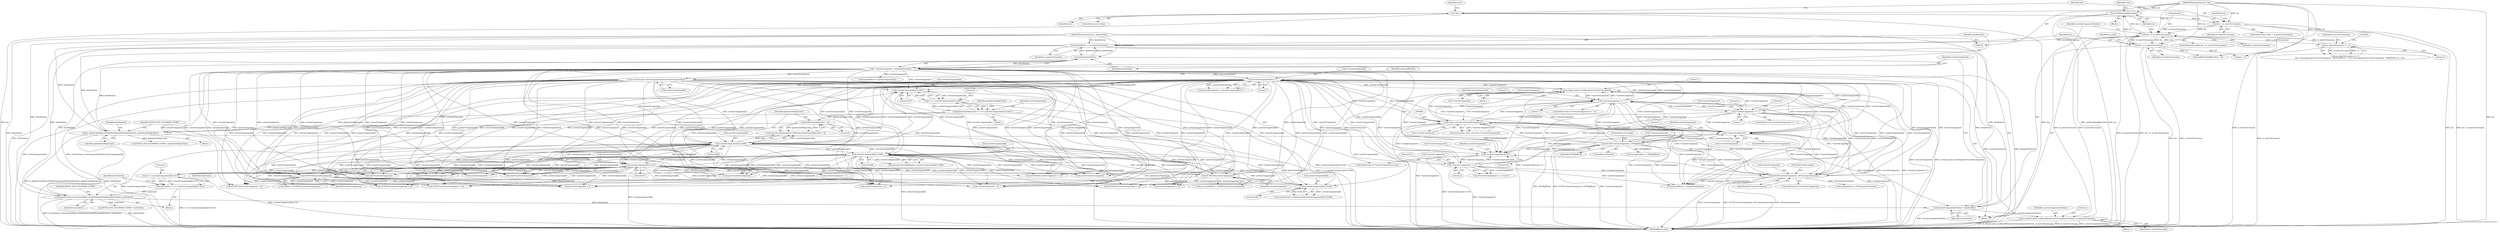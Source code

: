digraph "0_Chrome_4f9c9adef4036aff60b734b4a0045c43c320fe1d_2@API" {
"1000726" [label="(Call,setRemainingBytes(len))"];
"1000159" [label="(Call,len -= m_bytesToConsume)"];
"1000143" [label="(Call,len >= m_bytesToConsume)"];
"1000137" [label="(Call,len < m_bytesToConsume)"];
"1000131" [label="(Call,!len)"];
"1000127" [label="(MethodParameterIn,size_t len)"];
"1000169" [label="(Call,m_frames.last()->addLzwBlock(currentComponentPosition, m_bytesToConsume))"];
"1000148" [label="(Call,currentComponentPosition = dataPosition)"];
"1000156" [label="(Call,dataPosition += m_bytesToConsume)"];
"1000154" [label="(Call,data(dataPosition))"];
"1000126" [label="(MethodParameterIn,size_t dataPosition)"];
"1000253" [label="(Call,m_globalColorMap.setTablePositionAndSize(dataPosition, globalColorMapColors))"];
"1000233" [label="(Call,globalColorMapColors = 2 << (currentComponent[4] & 0x07))"];
"1000235" [label="(Call,2 << (currentComponent[4] & 0x07))"];
"1000237" [label="(Call,currentComponent[4] & 0x07)"];
"1000244" [label="(Call,currentComponent[4] & 0x80)"];
"1000224" [label="(Call,GETINT16(currentComponent))"];
"1000382" [label="(Call,currentFrame->setTransparentPixel(currentComponent[3]))"];
"1000152" [label="(Call,* currentComponent = data(dataPosition))"];
"1000496" [label="(Call,currentComponent[0] & 7)"];
"1000181" [label="(Call,m_frames.last()->setDataSize(*currentComponent))"];
"1000286" [label="(Call,*currentComponent == ',')"];
"1000276" [label="(Call,*currentComponent == '!')"];
"1000481" [label="(Call,static_cast<int>(*currentComponent))"];
"1000352" [label="(Call,!*currentComponent)"];
"1000359" [label="(Call,GETN(*currentComponent, GIFSkipBlock))"];
"1000390" [label="(Call,(*currentComponent) >> 2)"];
"1000378" [label="(Call,*currentComponent & 0x1)"];
"1000428" [label="(Call,GETN(*currentComponent, GIFConsumeComment))"];
"1000652" [label="(Call,currentComponent[8] & 0x80)"];
"1000642" [label="(Call,currentComponent[8] & 0x40)"];
"1000665" [label="(Call,currentComponent[8] & 0x7)"];
"1000543" [label="(Call,GETINT16(currentComponent))"];
"1000249" [label="(Call,globalColorMapColors > 0)"];
"1000670" [label="(Call,currentFrame->localColorMap().setTablePositionAndSize(dataPosition, numColors))"];
"1000661" [label="(Call,numColors = 2 << (currentComponent[8] & 0x7))"];
"1000663" [label="(Call,2 << (currentComponent[8] & 0x7))"];
"1000447" [label="(Call,m_bytesToConsume == 11)"];
"1000129" [label="(Block,)"];
"1000233" [label="(Call,globalColorMapColors = 2 << (currentComponent[4] & 0x07))"];
"1000276" [label="(Call,*currentComponent == '!')"];
"1000729" [label="(Identifier,true)"];
"1000249" [label="(Call,globalColorMapColors > 0)"];
"1000362" [label="(Identifier,GIFSkipBlock)"];
"1000429" [label="(Call,*currentComponent)"];
"1000182" [label="(Call,*currentComponent)"];
"1000221" [label="(Block,)"];
"1000248" [label="(Literal,0x80)"];
"1000287" [label="(Call,*currentComponent)"];
"1000154" [label="(Call,data(dataPosition))"];
"1000288" [label="(Identifier,currentComponent)"];
"1000170" [label="(Identifier,currentComponentPosition)"];
"1000173" [label="(Literal,1)"];
"1000135" [label="(Identifier,true)"];
"1000205" [label="(Call,(char*)currentComponent)"];
"1000449" [label="(Literal,11)"];
"1000241" [label="(Literal,0x07)"];
"1000164" [label="(Block,)"];
"1000653" [label="(Call,currentComponent[8])"];
"1000696" [label="(Call,bytesInBlock = *currentComponent)"];
"1000243" [label="(Call,(currentComponent[4] & 0x80) && globalColorMapColors > 0)"];
"1000363" [label="(ControlStructure,break;)"];
"1000415" [label="(Call,currentComponent + 1)"];
"1000142" [label="(ControlStructure,while (len >= m_bytesToConsume))"];
"1000383" [label="(Call,currentComponent[3])"];
"1000494" [label="(Call,netscapeExtension = currentComponent[0] & 7)"];
"1000236" [label="(Literal,2)"];
"1000431" [label="(Identifier,GIFConsumeComment)"];
"1000171" [label="(Identifier,m_bytesToConsume)"];
"1000652" [label="(Call,currentComponent[8] & 0x80)"];
"1000146" [label="(Block,)"];
"1000390" [label="(Call,(*currentComponent) >> 2)"];
"1000500" [label="(Literal,7)"];
"1000160" [label="(Identifier,len)"];
"1000139" [label="(Identifier,m_bytesToConsume)"];
"1000148" [label="(Call,currentComponentPosition = dataPosition)"];
"1000382" [label="(Call,currentFrame->setTransparentPixel(currentComponent[3]))"];
"1000554" [label="(Call,currentComponent + 4)"];
"1000669" [label="(Literal,0x7)"];
"1000143" [label="(Call,len >= m_bytesToConsume)"];
"1000559" [label="(Call,GETINT16(currentComponent + 6))"];
"1000662" [label="(Identifier,numColors)"];
"1000169" [label="(Call,m_frames.last()->addLzwBlock(currentComponentPosition, m_bytesToConsume))"];
"1000641" [label="(Call,currentFrame->setInterlaced(currentComponent[8] & 0x40))"];
"1000356" [label="(Literal,1)"];
"1000483" [label="(Call,*currentComponent)"];
"1000643" [label="(Call,currentComponent[8])"];
"1000136" [label="(ControlStructure,if (len < m_bytesToConsume))"];
"1000544" [label="(Identifier,currentComponent)"];
"1000150" [label="(Identifier,dataPosition)"];
"1000670" [label="(Call,currentFrame->localColorMap().setTablePositionAndSize(dataPosition, numColors))"];
"1000126" [label="(MethodParameterIn,size_t dataPosition)"];
"1000646" [label="(Literal,0x40)"];
"1000279" [label="(Literal,'!')"];
"1000672" [label="(Identifier,numColors)"];
"1000255" [label="(Identifier,globalColorMapColors)"];
"1000161" [label="(Identifier,m_bytesToConsume)"];
"1000229" [label="(Call,currentComponent + 2)"];
"1000138" [label="(Identifier,len)"];
"1000296" [label="(Literal,0)"];
"1000379" [label="(Call,*currentComponent)"];
"1000727" [label="(Identifier,len)"];
"1000225" [label="(Identifier,currentComponent)"];
"1000250" [label="(Identifier,globalColorMapColors)"];
"1000253" [label="(Call,m_globalColorMap.setTablePositionAndSize(dataPosition, globalColorMapColors))"];
"1000460" [label="(Call,(char*)currentComponent)"];
"1000600" [label="(Call,setRemainingBytes(len + 9))"];
"1000282" [label="(Literal,2)"];
"1000353" [label="(Call,*currentComponent)"];
"1000730" [label="(MethodReturn,bool)"];
"1000158" [label="(Identifier,m_bytesToConsume)"];
"1000245" [label="(Call,currentComponent[4])"];
"1000145" [label="(Identifier,m_bytesToConsume)"];
"1000414" [label="(Call,GETINT16(currentComponent + 1))"];
"1000302" [label="(Call,bytesInBlock = currentComponent[1])"];
"1000234" [label="(Identifier,globalColorMapColors)"];
"1000131" [label="(Call,!len)"];
"1000277" [label="(Call,*currentComponent)"];
"1000127" [label="(MethodParameterIn,size_t len)"];
"1000481" [label="(Call,static_cast<int>(*currentComponent))"];
"1000185" [label="(Literal,1)"];
"1000393" [label="(Literal,2)"];
"1000224" [label="(Call,GETINT16(currentComponent))"];
"1000228" [label="(Call,GETINT16(currentComponent + 2))"];
"1000235" [label="(Call,2 << (currentComponent[4] & 0x07))"];
"1000508" [label="(Call,GETINT16(currentComponent + 1))"];
"1000428" [label="(Call,GETN(*currentComponent, GIFConsumeComment))"];
"1000541" [label="(Call,xOffset = GETINT16(currentComponent))"];
"1000547" [label="(Call,GETINT16(currentComponent + 2))"];
"1000137" [label="(Call,len < m_bytesToConsume)"];
"1000257" [label="(Call,BYTES_PER_COLORMAP_ENTRY * globalColorMapColors)"];
"1000359" [label="(Call,GETN(*currentComponent, GIFSkipBlock))"];
"1000378" [label="(Call,*currentComponent & 0x1)"];
"1000130" [label="(ControlStructure,if (!len))"];
"1000601" [label="(Call,len + 9)"];
"1000389" [label="(Call,((*currentComponent) >> 2) & 0x7)"];
"1000726" [label="(Call,setRemainingBytes(len))"];
"1000642" [label="(Call,currentComponent[8] & 0x40)"];
"1000425" [label="(ControlStructure,if (*currentComponent))"];
"1000177" [label="(Block,)"];
"1000157" [label="(Identifier,dataPosition)"];
"1000381" [label="(Literal,0x1)"];
"1000335" [label="(Call,exceptionState = GIFConsumeComment)"];
"1000548" [label="(Call,currentComponent + 2)"];
"1000275" [label="(ControlStructure,if (*currentComponent == '!'))"];
"1000663" [label="(Call,2 << (currentComponent[8] & 0x7))"];
"1000671" [label="(Identifier,dataPosition)"];
"1000497" [label="(Call,currentComponent[0])"];
"1000388" [label="(Identifier,disposalMethod)"];
"1000289" [label="(Literal,',')"];
"1000181" [label="(Call,m_frames.last()->setDataSize(*currentComponent))"];
"1000251" [label="(Literal,0)"];
"1000659" [label="(Block,)"];
"1000394" [label="(Literal,0x7)"];
"1000254" [label="(Identifier,dataPosition)"];
"1000358" [label="(ControlStructure,else)"];
"1000155" [label="(Identifier,dataPosition)"];
"1000553" [label="(Call,GETINT16(currentComponent + 4))"];
"1000479" [label="(Call,std::max(3, static_cast<int>(*currentComponent)))"];
"1000656" [label="(Literal,0x80)"];
"1000163" [label="(Identifier,m_state)"];
"1000258" [label="(Identifier,BYTES_PER_COLORMAP_ENTRY)"];
"1000352" [label="(Call,!*currentComponent)"];
"1000560" [label="(Call,currentComponent + 6)"];
"1000149" [label="(Identifier,currentComponentPosition)"];
"1000675" [label="(Identifier,BYTES_PER_COLORMAP_ENTRY)"];
"1000153" [label="(Identifier,currentComponent)"];
"1000152" [label="(Call,* currentComponent = data(dataPosition))"];
"1000446" [label="(Call,m_bytesToConsume == 11\n                && (!strncmp((char*)currentComponent, \"NETSCAPE2.0\", 11) || !strncmp((char*)currentComponent, \"ANIMEXTS1.0\", 11)))"];
"1000453" [label="(Call,(char*)currentComponent)"];
"1000650" [label="(Call,isLocalColormapDefined = currentComponent[8] & 0x80)"];
"1000447" [label="(Call,m_bytesToConsume == 11)"];
"1000132" [label="(Identifier,len)"];
"1000141" [label="(Identifier,true)"];
"1000252" [label="(Block,)"];
"1000193" [label="(Call,(char*)currentComponent)"];
"1000308" [label="(Call,exceptionState = GIFSkipBlock)"];
"1000666" [label="(Call,currentComponent[8])"];
"1000361" [label="(Identifier,currentComponent)"];
"1000377" [label="(ControlStructure,if (*currentComponent & 0x1))"];
"1000246" [label="(Identifier,currentComponent)"];
"1000156" [label="(Call,dataPosition += m_bytesToConsume)"];
"1000509" [label="(Call,currentComponent + 1)"];
"1000665" [label="(Call,currentComponent[8] & 0x7)"];
"1000436" [label="(ControlStructure,break;)"];
"1000244" [label="(Call,currentComponent[4] & 0x80)"];
"1000543" [label="(Call,GETINT16(currentComponent))"];
"1000292" [label="(Literal,9)"];
"1000664" [label="(Literal,2)"];
"1000391" [label="(Call,*currentComponent)"];
"1000159" [label="(Call,len -= m_bytesToConsume)"];
"1000222" [label="(Call,m_screenWidth = GETINT16(currentComponent))"];
"1000238" [label="(Call,currentComponent[4])"];
"1000286" [label="(Call,*currentComponent == ',')"];
"1000237" [label="(Call,currentComponent[4] & 0x07)"];
"1000360" [label="(Call,*currentComponent)"];
"1000285" [label="(ControlStructure,if (*currentComponent == ','))"];
"1000661" [label="(Call,numColors = 2 << (currentComponent[8] & 0x7))"];
"1000496" [label="(Call,currentComponent[0] & 7)"];
"1000144" [label="(Identifier,len)"];
"1000674" [label="(Call,BYTES_PER_COLORMAP_ENTRY * numColors)"];
"1000448" [label="(Identifier,m_bytesToConsume)"];
"1000384" [label="(Identifier,currentComponent)"];
"1000351" [label="(ControlStructure,if (!*currentComponent))"];
"1000726" -> "1000129"  [label="AST: "];
"1000726" -> "1000727"  [label="CFG: "];
"1000727" -> "1000726"  [label="AST: "];
"1000729" -> "1000726"  [label="CFG: "];
"1000726" -> "1000730"  [label="DDG: len"];
"1000726" -> "1000730"  [label="DDG: setRemainingBytes(len)"];
"1000159" -> "1000726"  [label="DDG: len"];
"1000143" -> "1000726"  [label="DDG: len"];
"1000127" -> "1000726"  [label="DDG: len"];
"1000159" -> "1000146"  [label="AST: "];
"1000159" -> "1000161"  [label="CFG: "];
"1000160" -> "1000159"  [label="AST: "];
"1000161" -> "1000159"  [label="AST: "];
"1000163" -> "1000159"  [label="CFG: "];
"1000159" -> "1000730"  [label="DDG: len"];
"1000159" -> "1000730"  [label="DDG: m_bytesToConsume"];
"1000159" -> "1000143"  [label="DDG: len"];
"1000143" -> "1000159"  [label="DDG: m_bytesToConsume"];
"1000143" -> "1000159"  [label="DDG: len"];
"1000127" -> "1000159"  [label="DDG: len"];
"1000159" -> "1000600"  [label="DDG: len"];
"1000159" -> "1000601"  [label="DDG: len"];
"1000143" -> "1000142"  [label="AST: "];
"1000143" -> "1000145"  [label="CFG: "];
"1000144" -> "1000143"  [label="AST: "];
"1000145" -> "1000143"  [label="AST: "];
"1000149" -> "1000143"  [label="CFG: "];
"1000727" -> "1000143"  [label="CFG: "];
"1000143" -> "1000730"  [label="DDG: m_bytesToConsume"];
"1000143" -> "1000730"  [label="DDG: len >= m_bytesToConsume"];
"1000137" -> "1000143"  [label="DDG: len"];
"1000137" -> "1000143"  [label="DDG: m_bytesToConsume"];
"1000127" -> "1000143"  [label="DDG: len"];
"1000169" -> "1000143"  [label="DDG: m_bytesToConsume"];
"1000447" -> "1000143"  [label="DDG: m_bytesToConsume"];
"1000143" -> "1000156"  [label="DDG: m_bytesToConsume"];
"1000143" -> "1000169"  [label="DDG: m_bytesToConsume"];
"1000143" -> "1000447"  [label="DDG: m_bytesToConsume"];
"1000137" -> "1000136"  [label="AST: "];
"1000137" -> "1000139"  [label="CFG: "];
"1000138" -> "1000137"  [label="AST: "];
"1000139" -> "1000137"  [label="AST: "];
"1000141" -> "1000137"  [label="CFG: "];
"1000144" -> "1000137"  [label="CFG: "];
"1000137" -> "1000730"  [label="DDG: m_bytesToConsume"];
"1000137" -> "1000730"  [label="DDG: len"];
"1000137" -> "1000730"  [label="DDG: len < m_bytesToConsume"];
"1000131" -> "1000137"  [label="DDG: len"];
"1000127" -> "1000137"  [label="DDG: len"];
"1000131" -> "1000130"  [label="AST: "];
"1000131" -> "1000132"  [label="CFG: "];
"1000132" -> "1000131"  [label="AST: "];
"1000135" -> "1000131"  [label="CFG: "];
"1000138" -> "1000131"  [label="CFG: "];
"1000131" -> "1000730"  [label="DDG: len"];
"1000131" -> "1000730"  [label="DDG: !len"];
"1000127" -> "1000131"  [label="DDG: len"];
"1000127" -> "1000125"  [label="AST: "];
"1000127" -> "1000730"  [label="DDG: len"];
"1000127" -> "1000600"  [label="DDG: len"];
"1000127" -> "1000601"  [label="DDG: len"];
"1000169" -> "1000164"  [label="AST: "];
"1000169" -> "1000171"  [label="CFG: "];
"1000170" -> "1000169"  [label="AST: "];
"1000171" -> "1000169"  [label="AST: "];
"1000173" -> "1000169"  [label="CFG: "];
"1000169" -> "1000730"  [label="DDG: m_frames.last()->addLzwBlock(currentComponentPosition, m_bytesToConsume)"];
"1000169" -> "1000730"  [label="DDG: m_bytesToConsume"];
"1000169" -> "1000730"  [label="DDG: currentComponentPosition"];
"1000148" -> "1000169"  [label="DDG: currentComponentPosition"];
"1000148" -> "1000146"  [label="AST: "];
"1000148" -> "1000150"  [label="CFG: "];
"1000149" -> "1000148"  [label="AST: "];
"1000150" -> "1000148"  [label="AST: "];
"1000153" -> "1000148"  [label="CFG: "];
"1000148" -> "1000730"  [label="DDG: currentComponentPosition"];
"1000156" -> "1000148"  [label="DDG: dataPosition"];
"1000253" -> "1000148"  [label="DDG: dataPosition"];
"1000670" -> "1000148"  [label="DDG: dataPosition"];
"1000126" -> "1000148"  [label="DDG: dataPosition"];
"1000156" -> "1000146"  [label="AST: "];
"1000156" -> "1000158"  [label="CFG: "];
"1000157" -> "1000156"  [label="AST: "];
"1000158" -> "1000156"  [label="AST: "];
"1000160" -> "1000156"  [label="CFG: "];
"1000156" -> "1000730"  [label="DDG: dataPosition"];
"1000156" -> "1000154"  [label="DDG: dataPosition"];
"1000154" -> "1000156"  [label="DDG: dataPosition"];
"1000126" -> "1000156"  [label="DDG: dataPosition"];
"1000156" -> "1000253"  [label="DDG: dataPosition"];
"1000156" -> "1000670"  [label="DDG: dataPosition"];
"1000154" -> "1000152"  [label="AST: "];
"1000154" -> "1000155"  [label="CFG: "];
"1000155" -> "1000154"  [label="AST: "];
"1000152" -> "1000154"  [label="CFG: "];
"1000154" -> "1000152"  [label="DDG: dataPosition"];
"1000126" -> "1000154"  [label="DDG: dataPosition"];
"1000253" -> "1000154"  [label="DDG: dataPosition"];
"1000670" -> "1000154"  [label="DDG: dataPosition"];
"1000126" -> "1000125"  [label="AST: "];
"1000126" -> "1000730"  [label="DDG: dataPosition"];
"1000126" -> "1000253"  [label="DDG: dataPosition"];
"1000126" -> "1000670"  [label="DDG: dataPosition"];
"1000253" -> "1000252"  [label="AST: "];
"1000253" -> "1000255"  [label="CFG: "];
"1000254" -> "1000253"  [label="AST: "];
"1000255" -> "1000253"  [label="AST: "];
"1000258" -> "1000253"  [label="CFG: "];
"1000253" -> "1000730"  [label="DDG: m_globalColorMap.setTablePositionAndSize(dataPosition, globalColorMapColors)"];
"1000253" -> "1000730"  [label="DDG: dataPosition"];
"1000233" -> "1000253"  [label="DDG: globalColorMapColors"];
"1000249" -> "1000253"  [label="DDG: globalColorMapColors"];
"1000253" -> "1000257"  [label="DDG: globalColorMapColors"];
"1000233" -> "1000221"  [label="AST: "];
"1000233" -> "1000235"  [label="CFG: "];
"1000234" -> "1000233"  [label="AST: "];
"1000235" -> "1000233"  [label="AST: "];
"1000246" -> "1000233"  [label="CFG: "];
"1000233" -> "1000730"  [label="DDG: 2 << (currentComponent[4] & 0x07)"];
"1000233" -> "1000730"  [label="DDG: globalColorMapColors"];
"1000235" -> "1000233"  [label="DDG: 2"];
"1000235" -> "1000233"  [label="DDG: currentComponent[4] & 0x07"];
"1000233" -> "1000249"  [label="DDG: globalColorMapColors"];
"1000235" -> "1000237"  [label="CFG: "];
"1000236" -> "1000235"  [label="AST: "];
"1000237" -> "1000235"  [label="AST: "];
"1000235" -> "1000730"  [label="DDG: currentComponent[4] & 0x07"];
"1000237" -> "1000235"  [label="DDG: currentComponent[4]"];
"1000237" -> "1000235"  [label="DDG: 0x07"];
"1000237" -> "1000241"  [label="CFG: "];
"1000238" -> "1000237"  [label="AST: "];
"1000241" -> "1000237"  [label="AST: "];
"1000244" -> "1000237"  [label="DDG: currentComponent[4]"];
"1000224" -> "1000237"  [label="DDG: currentComponent"];
"1000382" -> "1000237"  [label="DDG: currentComponent[3]"];
"1000496" -> "1000237"  [label="DDG: currentComponent[0]"];
"1000652" -> "1000237"  [label="DDG: currentComponent[8]"];
"1000665" -> "1000237"  [label="DDG: currentComponent[8]"];
"1000152" -> "1000237"  [label="DDG: currentComponent"];
"1000237" -> "1000244"  [label="DDG: currentComponent[4]"];
"1000244" -> "1000243"  [label="AST: "];
"1000244" -> "1000248"  [label="CFG: "];
"1000245" -> "1000244"  [label="AST: "];
"1000248" -> "1000244"  [label="AST: "];
"1000250" -> "1000244"  [label="CFG: "];
"1000243" -> "1000244"  [label="CFG: "];
"1000244" -> "1000730"  [label="DDG: currentComponent[4]"];
"1000244" -> "1000193"  [label="DDG: currentComponent[4]"];
"1000244" -> "1000205"  [label="DDG: currentComponent[4]"];
"1000244" -> "1000224"  [label="DDG: currentComponent[4]"];
"1000244" -> "1000228"  [label="DDG: currentComponent[4]"];
"1000244" -> "1000229"  [label="DDG: currentComponent[4]"];
"1000244" -> "1000243"  [label="DDG: currentComponent[4]"];
"1000244" -> "1000243"  [label="DDG: 0x80"];
"1000224" -> "1000244"  [label="DDG: currentComponent"];
"1000382" -> "1000244"  [label="DDG: currentComponent[3]"];
"1000496" -> "1000244"  [label="DDG: currentComponent[0]"];
"1000652" -> "1000244"  [label="DDG: currentComponent[8]"];
"1000665" -> "1000244"  [label="DDG: currentComponent[8]"];
"1000152" -> "1000244"  [label="DDG: currentComponent"];
"1000244" -> "1000414"  [label="DDG: currentComponent[4]"];
"1000244" -> "1000415"  [label="DDG: currentComponent[4]"];
"1000244" -> "1000453"  [label="DDG: currentComponent[4]"];
"1000244" -> "1000460"  [label="DDG: currentComponent[4]"];
"1000244" -> "1000508"  [label="DDG: currentComponent[4]"];
"1000244" -> "1000509"  [label="DDG: currentComponent[4]"];
"1000244" -> "1000543"  [label="DDG: currentComponent[4]"];
"1000244" -> "1000547"  [label="DDG: currentComponent[4]"];
"1000244" -> "1000548"  [label="DDG: currentComponent[4]"];
"1000244" -> "1000553"  [label="DDG: currentComponent[4]"];
"1000244" -> "1000554"  [label="DDG: currentComponent[4]"];
"1000244" -> "1000559"  [label="DDG: currentComponent[4]"];
"1000244" -> "1000560"  [label="DDG: currentComponent[4]"];
"1000244" -> "1000642"  [label="DDG: currentComponent[4]"];
"1000244" -> "1000652"  [label="DDG: currentComponent[4]"];
"1000244" -> "1000665"  [label="DDG: currentComponent[4]"];
"1000224" -> "1000222"  [label="AST: "];
"1000224" -> "1000225"  [label="CFG: "];
"1000225" -> "1000224"  [label="AST: "];
"1000222" -> "1000224"  [label="CFG: "];
"1000224" -> "1000222"  [label="DDG: currentComponent"];
"1000382" -> "1000224"  [label="DDG: currentComponent[3]"];
"1000496" -> "1000224"  [label="DDG: currentComponent[0]"];
"1000652" -> "1000224"  [label="DDG: currentComponent[8]"];
"1000152" -> "1000224"  [label="DDG: currentComponent"];
"1000665" -> "1000224"  [label="DDG: currentComponent[8]"];
"1000224" -> "1000228"  [label="DDG: currentComponent"];
"1000224" -> "1000229"  [label="DDG: currentComponent"];
"1000382" -> "1000377"  [label="AST: "];
"1000382" -> "1000383"  [label="CFG: "];
"1000383" -> "1000382"  [label="AST: "];
"1000388" -> "1000382"  [label="CFG: "];
"1000382" -> "1000730"  [label="DDG: currentComponent[3]"];
"1000382" -> "1000730"  [label="DDG: currentFrame->setTransparentPixel(currentComponent[3])"];
"1000382" -> "1000193"  [label="DDG: currentComponent[3]"];
"1000382" -> "1000205"  [label="DDG: currentComponent[3]"];
"1000382" -> "1000228"  [label="DDG: currentComponent[3]"];
"1000382" -> "1000229"  [label="DDG: currentComponent[3]"];
"1000152" -> "1000382"  [label="DDG: currentComponent"];
"1000382" -> "1000414"  [label="DDG: currentComponent[3]"];
"1000382" -> "1000415"  [label="DDG: currentComponent[3]"];
"1000382" -> "1000453"  [label="DDG: currentComponent[3]"];
"1000382" -> "1000460"  [label="DDG: currentComponent[3]"];
"1000382" -> "1000508"  [label="DDG: currentComponent[3]"];
"1000382" -> "1000509"  [label="DDG: currentComponent[3]"];
"1000382" -> "1000543"  [label="DDG: currentComponent[3]"];
"1000382" -> "1000547"  [label="DDG: currentComponent[3]"];
"1000382" -> "1000548"  [label="DDG: currentComponent[3]"];
"1000382" -> "1000553"  [label="DDG: currentComponent[3]"];
"1000382" -> "1000554"  [label="DDG: currentComponent[3]"];
"1000382" -> "1000559"  [label="DDG: currentComponent[3]"];
"1000382" -> "1000560"  [label="DDG: currentComponent[3]"];
"1000382" -> "1000642"  [label="DDG: currentComponent[3]"];
"1000382" -> "1000652"  [label="DDG: currentComponent[3]"];
"1000382" -> "1000665"  [label="DDG: currentComponent[3]"];
"1000152" -> "1000146"  [label="AST: "];
"1000153" -> "1000152"  [label="AST: "];
"1000157" -> "1000152"  [label="CFG: "];
"1000152" -> "1000730"  [label="DDG: currentComponent"];
"1000152" -> "1000730"  [label="DDG: data(dataPosition)"];
"1000152" -> "1000193"  [label="DDG: currentComponent"];
"1000152" -> "1000205"  [label="DDG: currentComponent"];
"1000152" -> "1000228"  [label="DDG: currentComponent"];
"1000152" -> "1000229"  [label="DDG: currentComponent"];
"1000152" -> "1000302"  [label="DDG: currentComponent"];
"1000152" -> "1000414"  [label="DDG: currentComponent"];
"1000152" -> "1000415"  [label="DDG: currentComponent"];
"1000152" -> "1000453"  [label="DDG: currentComponent"];
"1000152" -> "1000460"  [label="DDG: currentComponent"];
"1000152" -> "1000496"  [label="DDG: currentComponent"];
"1000152" -> "1000508"  [label="DDG: currentComponent"];
"1000152" -> "1000509"  [label="DDG: currentComponent"];
"1000152" -> "1000543"  [label="DDG: currentComponent"];
"1000152" -> "1000547"  [label="DDG: currentComponent"];
"1000152" -> "1000548"  [label="DDG: currentComponent"];
"1000152" -> "1000553"  [label="DDG: currentComponent"];
"1000152" -> "1000554"  [label="DDG: currentComponent"];
"1000152" -> "1000559"  [label="DDG: currentComponent"];
"1000152" -> "1000560"  [label="DDG: currentComponent"];
"1000152" -> "1000642"  [label="DDG: currentComponent"];
"1000152" -> "1000652"  [label="DDG: currentComponent"];
"1000152" -> "1000665"  [label="DDG: currentComponent"];
"1000496" -> "1000494"  [label="AST: "];
"1000496" -> "1000500"  [label="CFG: "];
"1000497" -> "1000496"  [label="AST: "];
"1000500" -> "1000496"  [label="AST: "];
"1000494" -> "1000496"  [label="CFG: "];
"1000496" -> "1000730"  [label="DDG: currentComponent[0]"];
"1000496" -> "1000181"  [label="DDG: currentComponent[0]"];
"1000496" -> "1000193"  [label="DDG: currentComponent[0]"];
"1000496" -> "1000205"  [label="DDG: currentComponent[0]"];
"1000496" -> "1000228"  [label="DDG: currentComponent[0]"];
"1000496" -> "1000229"  [label="DDG: currentComponent[0]"];
"1000496" -> "1000276"  [label="DDG: currentComponent[0]"];
"1000496" -> "1000286"  [label="DDG: currentComponent[0]"];
"1000496" -> "1000352"  [label="DDG: currentComponent[0]"];
"1000496" -> "1000359"  [label="DDG: currentComponent[0]"];
"1000496" -> "1000378"  [label="DDG: currentComponent[0]"];
"1000496" -> "1000390"  [label="DDG: currentComponent[0]"];
"1000496" -> "1000414"  [label="DDG: currentComponent[0]"];
"1000496" -> "1000415"  [label="DDG: currentComponent[0]"];
"1000496" -> "1000428"  [label="DDG: currentComponent[0]"];
"1000496" -> "1000453"  [label="DDG: currentComponent[0]"];
"1000496" -> "1000460"  [label="DDG: currentComponent[0]"];
"1000496" -> "1000481"  [label="DDG: currentComponent[0]"];
"1000496" -> "1000494"  [label="DDG: currentComponent[0]"];
"1000496" -> "1000494"  [label="DDG: 7"];
"1000181" -> "1000496"  [label="DDG: *currentComponent"];
"1000286" -> "1000496"  [label="DDG: *currentComponent"];
"1000481" -> "1000496"  [label="DDG: *currentComponent"];
"1000352" -> "1000496"  [label="DDG: *currentComponent"];
"1000359" -> "1000496"  [label="DDG: *currentComponent"];
"1000276" -> "1000496"  [label="DDG: *currentComponent"];
"1000390" -> "1000496"  [label="DDG: *currentComponent"];
"1000428" -> "1000496"  [label="DDG: *currentComponent"];
"1000496" -> "1000508"  [label="DDG: currentComponent[0]"];
"1000496" -> "1000509"  [label="DDG: currentComponent[0]"];
"1000496" -> "1000543"  [label="DDG: currentComponent[0]"];
"1000496" -> "1000547"  [label="DDG: currentComponent[0]"];
"1000496" -> "1000548"  [label="DDG: currentComponent[0]"];
"1000496" -> "1000553"  [label="DDG: currentComponent[0]"];
"1000496" -> "1000554"  [label="DDG: currentComponent[0]"];
"1000496" -> "1000559"  [label="DDG: currentComponent[0]"];
"1000496" -> "1000560"  [label="DDG: currentComponent[0]"];
"1000496" -> "1000642"  [label="DDG: currentComponent[0]"];
"1000496" -> "1000652"  [label="DDG: currentComponent[0]"];
"1000496" -> "1000665"  [label="DDG: currentComponent[0]"];
"1000496" -> "1000696"  [label="DDG: currentComponent[0]"];
"1000181" -> "1000177"  [label="AST: "];
"1000181" -> "1000182"  [label="CFG: "];
"1000182" -> "1000181"  [label="AST: "];
"1000185" -> "1000181"  [label="CFG: "];
"1000181" -> "1000730"  [label="DDG: *currentComponent"];
"1000181" -> "1000730"  [label="DDG: m_frames.last()->setDataSize(*currentComponent)"];
"1000286" -> "1000181"  [label="DDG: *currentComponent"];
"1000481" -> "1000181"  [label="DDG: *currentComponent"];
"1000352" -> "1000181"  [label="DDG: *currentComponent"];
"1000359" -> "1000181"  [label="DDG: *currentComponent"];
"1000276" -> "1000181"  [label="DDG: *currentComponent"];
"1000390" -> "1000181"  [label="DDG: *currentComponent"];
"1000428" -> "1000181"  [label="DDG: *currentComponent"];
"1000181" -> "1000276"  [label="DDG: *currentComponent"];
"1000181" -> "1000352"  [label="DDG: *currentComponent"];
"1000181" -> "1000378"  [label="DDG: *currentComponent"];
"1000181" -> "1000428"  [label="DDG: *currentComponent"];
"1000181" -> "1000481"  [label="DDG: *currentComponent"];
"1000181" -> "1000696"  [label="DDG: *currentComponent"];
"1000286" -> "1000285"  [label="AST: "];
"1000286" -> "1000289"  [label="CFG: "];
"1000287" -> "1000286"  [label="AST: "];
"1000289" -> "1000286"  [label="AST: "];
"1000292" -> "1000286"  [label="CFG: "];
"1000296" -> "1000286"  [label="CFG: "];
"1000286" -> "1000730"  [label="DDG: *currentComponent == ','"];
"1000286" -> "1000730"  [label="DDG: *currentComponent"];
"1000286" -> "1000276"  [label="DDG: *currentComponent"];
"1000276" -> "1000286"  [label="DDG: *currentComponent"];
"1000286" -> "1000352"  [label="DDG: *currentComponent"];
"1000286" -> "1000378"  [label="DDG: *currentComponent"];
"1000286" -> "1000428"  [label="DDG: *currentComponent"];
"1000286" -> "1000481"  [label="DDG: *currentComponent"];
"1000286" -> "1000696"  [label="DDG: *currentComponent"];
"1000276" -> "1000275"  [label="AST: "];
"1000276" -> "1000279"  [label="CFG: "];
"1000277" -> "1000276"  [label="AST: "];
"1000279" -> "1000276"  [label="AST: "];
"1000282" -> "1000276"  [label="CFG: "];
"1000288" -> "1000276"  [label="CFG: "];
"1000276" -> "1000730"  [label="DDG: *currentComponent == '!'"];
"1000276" -> "1000730"  [label="DDG: *currentComponent"];
"1000481" -> "1000276"  [label="DDG: *currentComponent"];
"1000352" -> "1000276"  [label="DDG: *currentComponent"];
"1000359" -> "1000276"  [label="DDG: *currentComponent"];
"1000390" -> "1000276"  [label="DDG: *currentComponent"];
"1000428" -> "1000276"  [label="DDG: *currentComponent"];
"1000276" -> "1000352"  [label="DDG: *currentComponent"];
"1000276" -> "1000378"  [label="DDG: *currentComponent"];
"1000276" -> "1000428"  [label="DDG: *currentComponent"];
"1000276" -> "1000481"  [label="DDG: *currentComponent"];
"1000276" -> "1000696"  [label="DDG: *currentComponent"];
"1000481" -> "1000479"  [label="AST: "];
"1000481" -> "1000483"  [label="CFG: "];
"1000482" -> "1000481"  [label="AST: "];
"1000483" -> "1000481"  [label="AST: "];
"1000479" -> "1000481"  [label="CFG: "];
"1000481" -> "1000730"  [label="DDG: *currentComponent"];
"1000481" -> "1000352"  [label="DDG: *currentComponent"];
"1000481" -> "1000378"  [label="DDG: *currentComponent"];
"1000481" -> "1000428"  [label="DDG: *currentComponent"];
"1000481" -> "1000479"  [label="DDG: *currentComponent"];
"1000352" -> "1000481"  [label="DDG: *currentComponent"];
"1000359" -> "1000481"  [label="DDG: *currentComponent"];
"1000390" -> "1000481"  [label="DDG: *currentComponent"];
"1000428" -> "1000481"  [label="DDG: *currentComponent"];
"1000481" -> "1000696"  [label="DDG: *currentComponent"];
"1000352" -> "1000351"  [label="AST: "];
"1000352" -> "1000353"  [label="CFG: "];
"1000353" -> "1000352"  [label="AST: "];
"1000356" -> "1000352"  [label="CFG: "];
"1000361" -> "1000352"  [label="CFG: "];
"1000352" -> "1000730"  [label="DDG: *currentComponent"];
"1000352" -> "1000730"  [label="DDG: !*currentComponent"];
"1000359" -> "1000352"  [label="DDG: *currentComponent"];
"1000390" -> "1000352"  [label="DDG: *currentComponent"];
"1000428" -> "1000352"  [label="DDG: *currentComponent"];
"1000352" -> "1000359"  [label="DDG: *currentComponent"];
"1000352" -> "1000378"  [label="DDG: *currentComponent"];
"1000352" -> "1000428"  [label="DDG: *currentComponent"];
"1000352" -> "1000696"  [label="DDG: *currentComponent"];
"1000359" -> "1000358"  [label="AST: "];
"1000359" -> "1000362"  [label="CFG: "];
"1000360" -> "1000359"  [label="AST: "];
"1000362" -> "1000359"  [label="AST: "];
"1000363" -> "1000359"  [label="CFG: "];
"1000359" -> "1000730"  [label="DDG: *currentComponent"];
"1000359" -> "1000730"  [label="DDG: GIFSkipBlock"];
"1000359" -> "1000730"  [label="DDG: GETN(*currentComponent, GIFSkipBlock)"];
"1000359" -> "1000308"  [label="DDG: GIFSkipBlock"];
"1000359" -> "1000378"  [label="DDG: *currentComponent"];
"1000359" -> "1000428"  [label="DDG: *currentComponent"];
"1000359" -> "1000696"  [label="DDG: *currentComponent"];
"1000390" -> "1000389"  [label="AST: "];
"1000390" -> "1000393"  [label="CFG: "];
"1000391" -> "1000390"  [label="AST: "];
"1000393" -> "1000390"  [label="AST: "];
"1000394" -> "1000390"  [label="CFG: "];
"1000390" -> "1000730"  [label="DDG: *currentComponent"];
"1000390" -> "1000378"  [label="DDG: *currentComponent"];
"1000390" -> "1000389"  [label="DDG: *currentComponent"];
"1000390" -> "1000389"  [label="DDG: 2"];
"1000378" -> "1000390"  [label="DDG: *currentComponent"];
"1000390" -> "1000428"  [label="DDG: *currentComponent"];
"1000390" -> "1000696"  [label="DDG: *currentComponent"];
"1000378" -> "1000377"  [label="AST: "];
"1000378" -> "1000381"  [label="CFG: "];
"1000379" -> "1000378"  [label="AST: "];
"1000381" -> "1000378"  [label="AST: "];
"1000384" -> "1000378"  [label="CFG: "];
"1000388" -> "1000378"  [label="CFG: "];
"1000378" -> "1000730"  [label="DDG: *currentComponent & 0x1"];
"1000428" -> "1000378"  [label="DDG: *currentComponent"];
"1000428" -> "1000425"  [label="AST: "];
"1000428" -> "1000431"  [label="CFG: "];
"1000429" -> "1000428"  [label="AST: "];
"1000431" -> "1000428"  [label="AST: "];
"1000436" -> "1000428"  [label="CFG: "];
"1000428" -> "1000730"  [label="DDG: GETN(*currentComponent, GIFConsumeComment)"];
"1000428" -> "1000730"  [label="DDG: GIFConsumeComment"];
"1000428" -> "1000730"  [label="DDG: *currentComponent"];
"1000428" -> "1000335"  [label="DDG: GIFConsumeComment"];
"1000428" -> "1000696"  [label="DDG: *currentComponent"];
"1000652" -> "1000650"  [label="AST: "];
"1000652" -> "1000656"  [label="CFG: "];
"1000653" -> "1000652"  [label="AST: "];
"1000656" -> "1000652"  [label="AST: "];
"1000650" -> "1000652"  [label="CFG: "];
"1000652" -> "1000730"  [label="DDG: currentComponent[8]"];
"1000652" -> "1000193"  [label="DDG: currentComponent[8]"];
"1000652" -> "1000205"  [label="DDG: currentComponent[8]"];
"1000652" -> "1000228"  [label="DDG: currentComponent[8]"];
"1000652" -> "1000229"  [label="DDG: currentComponent[8]"];
"1000652" -> "1000414"  [label="DDG: currentComponent[8]"];
"1000652" -> "1000415"  [label="DDG: currentComponent[8]"];
"1000652" -> "1000453"  [label="DDG: currentComponent[8]"];
"1000652" -> "1000460"  [label="DDG: currentComponent[8]"];
"1000652" -> "1000508"  [label="DDG: currentComponent[8]"];
"1000652" -> "1000509"  [label="DDG: currentComponent[8]"];
"1000652" -> "1000543"  [label="DDG: currentComponent[8]"];
"1000652" -> "1000547"  [label="DDG: currentComponent[8]"];
"1000652" -> "1000548"  [label="DDG: currentComponent[8]"];
"1000652" -> "1000553"  [label="DDG: currentComponent[8]"];
"1000652" -> "1000554"  [label="DDG: currentComponent[8]"];
"1000652" -> "1000559"  [label="DDG: currentComponent[8]"];
"1000652" -> "1000560"  [label="DDG: currentComponent[8]"];
"1000652" -> "1000642"  [label="DDG: currentComponent[8]"];
"1000652" -> "1000650"  [label="DDG: currentComponent[8]"];
"1000652" -> "1000650"  [label="DDG: 0x80"];
"1000642" -> "1000652"  [label="DDG: currentComponent[8]"];
"1000665" -> "1000652"  [label="DDG: currentComponent[8]"];
"1000543" -> "1000652"  [label="DDG: currentComponent"];
"1000652" -> "1000665"  [label="DDG: currentComponent[8]"];
"1000642" -> "1000641"  [label="AST: "];
"1000642" -> "1000646"  [label="CFG: "];
"1000643" -> "1000642"  [label="AST: "];
"1000646" -> "1000642"  [label="AST: "];
"1000641" -> "1000642"  [label="CFG: "];
"1000642" -> "1000641"  [label="DDG: currentComponent[8]"];
"1000642" -> "1000641"  [label="DDG: 0x40"];
"1000665" -> "1000642"  [label="DDG: currentComponent[8]"];
"1000543" -> "1000642"  [label="DDG: currentComponent"];
"1000665" -> "1000663"  [label="AST: "];
"1000665" -> "1000669"  [label="CFG: "];
"1000666" -> "1000665"  [label="AST: "];
"1000669" -> "1000665"  [label="AST: "];
"1000663" -> "1000665"  [label="CFG: "];
"1000665" -> "1000730"  [label="DDG: currentComponent[8]"];
"1000665" -> "1000193"  [label="DDG: currentComponent[8]"];
"1000665" -> "1000205"  [label="DDG: currentComponent[8]"];
"1000665" -> "1000228"  [label="DDG: currentComponent[8]"];
"1000665" -> "1000229"  [label="DDG: currentComponent[8]"];
"1000665" -> "1000414"  [label="DDG: currentComponent[8]"];
"1000665" -> "1000415"  [label="DDG: currentComponent[8]"];
"1000665" -> "1000453"  [label="DDG: currentComponent[8]"];
"1000665" -> "1000460"  [label="DDG: currentComponent[8]"];
"1000665" -> "1000508"  [label="DDG: currentComponent[8]"];
"1000665" -> "1000509"  [label="DDG: currentComponent[8]"];
"1000665" -> "1000543"  [label="DDG: currentComponent[8]"];
"1000665" -> "1000547"  [label="DDG: currentComponent[8]"];
"1000665" -> "1000548"  [label="DDG: currentComponent[8]"];
"1000665" -> "1000553"  [label="DDG: currentComponent[8]"];
"1000665" -> "1000554"  [label="DDG: currentComponent[8]"];
"1000665" -> "1000559"  [label="DDG: currentComponent[8]"];
"1000665" -> "1000560"  [label="DDG: currentComponent[8]"];
"1000665" -> "1000663"  [label="DDG: currentComponent[8]"];
"1000665" -> "1000663"  [label="DDG: 0x7"];
"1000543" -> "1000665"  [label="DDG: currentComponent"];
"1000543" -> "1000541"  [label="AST: "];
"1000543" -> "1000544"  [label="CFG: "];
"1000544" -> "1000543"  [label="AST: "];
"1000541" -> "1000543"  [label="CFG: "];
"1000543" -> "1000541"  [label="DDG: currentComponent"];
"1000543" -> "1000547"  [label="DDG: currentComponent"];
"1000543" -> "1000548"  [label="DDG: currentComponent"];
"1000543" -> "1000553"  [label="DDG: currentComponent"];
"1000543" -> "1000554"  [label="DDG: currentComponent"];
"1000543" -> "1000559"  [label="DDG: currentComponent"];
"1000543" -> "1000560"  [label="DDG: currentComponent"];
"1000249" -> "1000243"  [label="AST: "];
"1000249" -> "1000251"  [label="CFG: "];
"1000250" -> "1000249"  [label="AST: "];
"1000251" -> "1000249"  [label="AST: "];
"1000243" -> "1000249"  [label="CFG: "];
"1000249" -> "1000730"  [label="DDG: globalColorMapColors"];
"1000249" -> "1000243"  [label="DDG: globalColorMapColors"];
"1000249" -> "1000243"  [label="DDG: 0"];
"1000670" -> "1000659"  [label="AST: "];
"1000670" -> "1000672"  [label="CFG: "];
"1000671" -> "1000670"  [label="AST: "];
"1000672" -> "1000670"  [label="AST: "];
"1000675" -> "1000670"  [label="CFG: "];
"1000670" -> "1000730"  [label="DDG: currentFrame->localColorMap().setTablePositionAndSize(dataPosition, numColors)"];
"1000670" -> "1000730"  [label="DDG: dataPosition"];
"1000661" -> "1000670"  [label="DDG: numColors"];
"1000670" -> "1000674"  [label="DDG: numColors"];
"1000661" -> "1000659"  [label="AST: "];
"1000661" -> "1000663"  [label="CFG: "];
"1000662" -> "1000661"  [label="AST: "];
"1000663" -> "1000661"  [label="AST: "];
"1000671" -> "1000661"  [label="CFG: "];
"1000661" -> "1000730"  [label="DDG: 2 << (currentComponent[8] & 0x7)"];
"1000663" -> "1000661"  [label="DDG: 2"];
"1000663" -> "1000661"  [label="DDG: currentComponent[8] & 0x7"];
"1000664" -> "1000663"  [label="AST: "];
"1000663" -> "1000730"  [label="DDG: currentComponent[8] & 0x7"];
"1000447" -> "1000446"  [label="AST: "];
"1000447" -> "1000449"  [label="CFG: "];
"1000448" -> "1000447"  [label="AST: "];
"1000449" -> "1000447"  [label="AST: "];
"1000454" -> "1000447"  [label="CFG: "];
"1000446" -> "1000447"  [label="CFG: "];
"1000447" -> "1000730"  [label="DDG: m_bytesToConsume"];
"1000447" -> "1000446"  [label="DDG: m_bytesToConsume"];
"1000447" -> "1000446"  [label="DDG: 11"];
}
